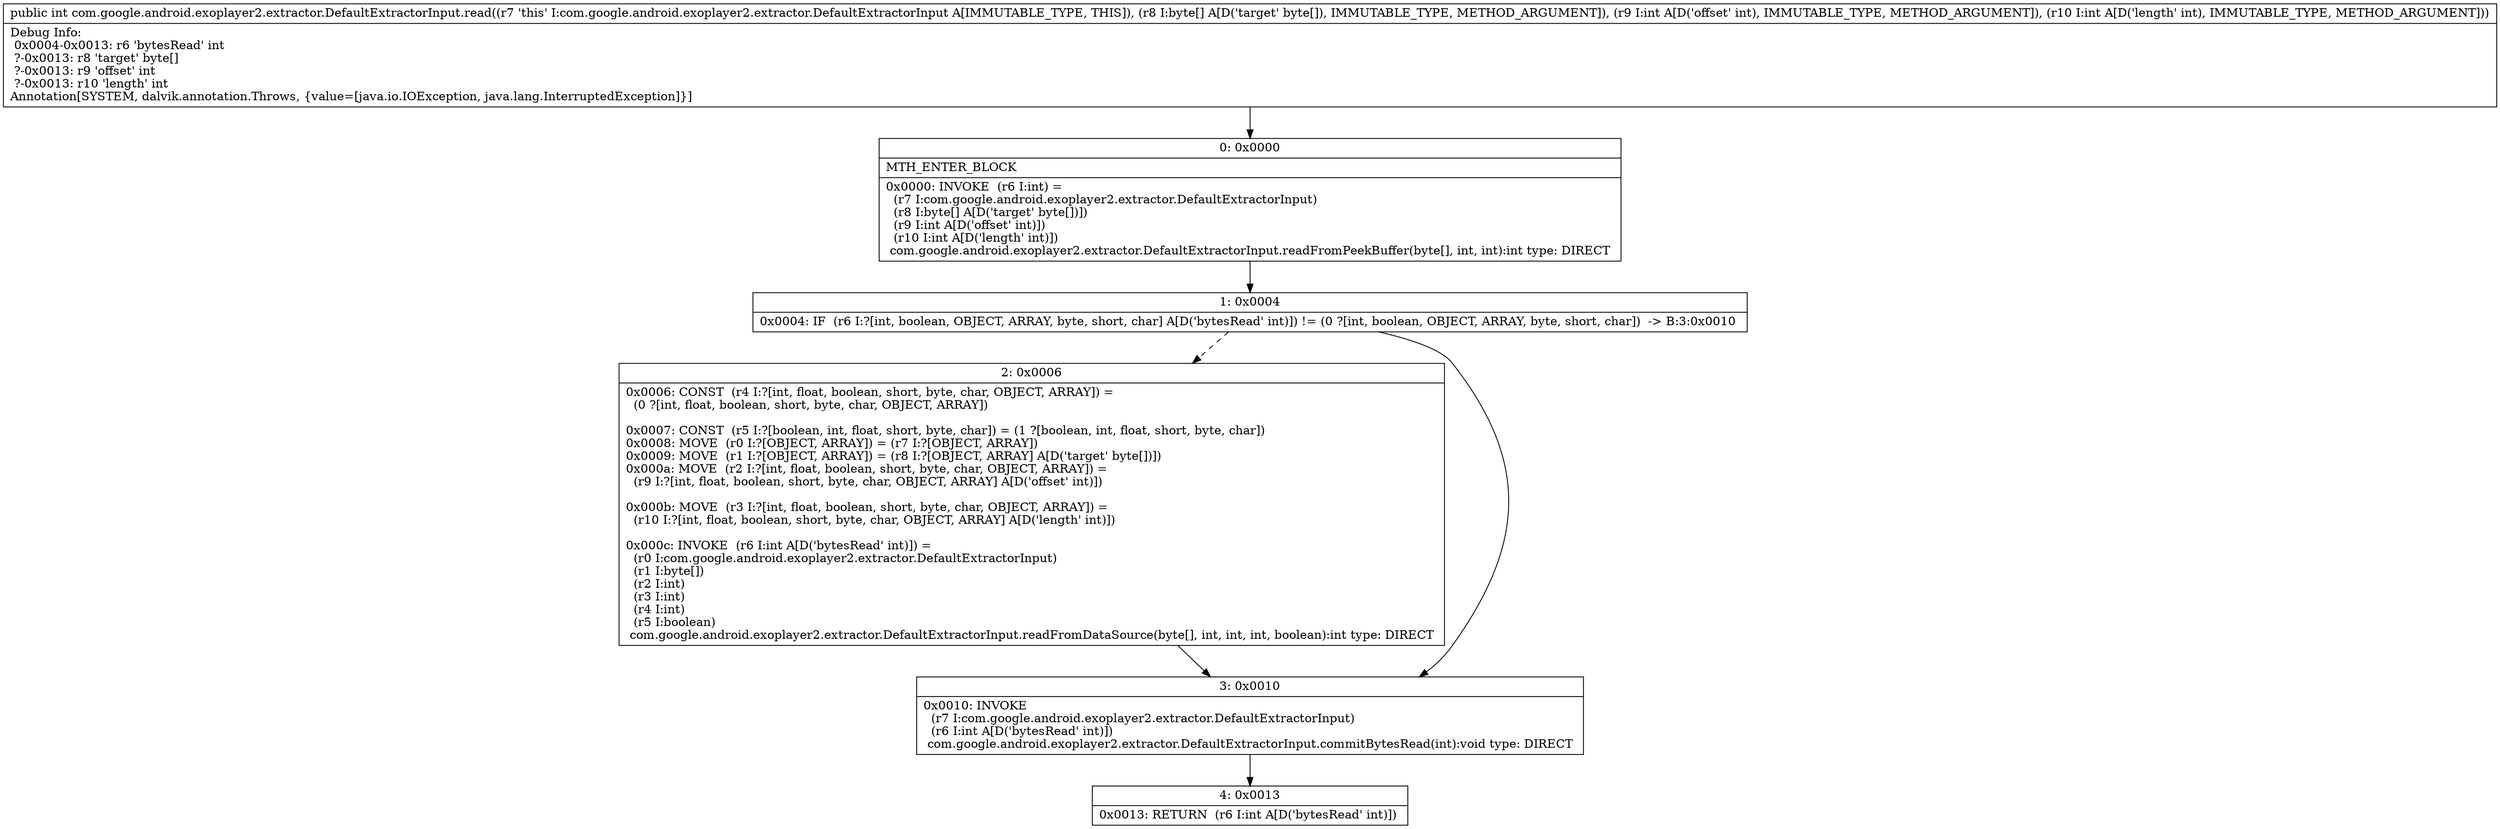 digraph "CFG forcom.google.android.exoplayer2.extractor.DefaultExtractorInput.read([BII)I" {
Node_0 [shape=record,label="{0\:\ 0x0000|MTH_ENTER_BLOCK\l|0x0000: INVOKE  (r6 I:int) = \l  (r7 I:com.google.android.exoplayer2.extractor.DefaultExtractorInput)\l  (r8 I:byte[] A[D('target' byte[])])\l  (r9 I:int A[D('offset' int)])\l  (r10 I:int A[D('length' int)])\l com.google.android.exoplayer2.extractor.DefaultExtractorInput.readFromPeekBuffer(byte[], int, int):int type: DIRECT \l}"];
Node_1 [shape=record,label="{1\:\ 0x0004|0x0004: IF  (r6 I:?[int, boolean, OBJECT, ARRAY, byte, short, char] A[D('bytesRead' int)]) != (0 ?[int, boolean, OBJECT, ARRAY, byte, short, char])  \-\> B:3:0x0010 \l}"];
Node_2 [shape=record,label="{2\:\ 0x0006|0x0006: CONST  (r4 I:?[int, float, boolean, short, byte, char, OBJECT, ARRAY]) = \l  (0 ?[int, float, boolean, short, byte, char, OBJECT, ARRAY])\l \l0x0007: CONST  (r5 I:?[boolean, int, float, short, byte, char]) = (1 ?[boolean, int, float, short, byte, char]) \l0x0008: MOVE  (r0 I:?[OBJECT, ARRAY]) = (r7 I:?[OBJECT, ARRAY]) \l0x0009: MOVE  (r1 I:?[OBJECT, ARRAY]) = (r8 I:?[OBJECT, ARRAY] A[D('target' byte[])]) \l0x000a: MOVE  (r2 I:?[int, float, boolean, short, byte, char, OBJECT, ARRAY]) = \l  (r9 I:?[int, float, boolean, short, byte, char, OBJECT, ARRAY] A[D('offset' int)])\l \l0x000b: MOVE  (r3 I:?[int, float, boolean, short, byte, char, OBJECT, ARRAY]) = \l  (r10 I:?[int, float, boolean, short, byte, char, OBJECT, ARRAY] A[D('length' int)])\l \l0x000c: INVOKE  (r6 I:int A[D('bytesRead' int)]) = \l  (r0 I:com.google.android.exoplayer2.extractor.DefaultExtractorInput)\l  (r1 I:byte[])\l  (r2 I:int)\l  (r3 I:int)\l  (r4 I:int)\l  (r5 I:boolean)\l com.google.android.exoplayer2.extractor.DefaultExtractorInput.readFromDataSource(byte[], int, int, int, boolean):int type: DIRECT \l}"];
Node_3 [shape=record,label="{3\:\ 0x0010|0x0010: INVOKE  \l  (r7 I:com.google.android.exoplayer2.extractor.DefaultExtractorInput)\l  (r6 I:int A[D('bytesRead' int)])\l com.google.android.exoplayer2.extractor.DefaultExtractorInput.commitBytesRead(int):void type: DIRECT \l}"];
Node_4 [shape=record,label="{4\:\ 0x0013|0x0013: RETURN  (r6 I:int A[D('bytesRead' int)]) \l}"];
MethodNode[shape=record,label="{public int com.google.android.exoplayer2.extractor.DefaultExtractorInput.read((r7 'this' I:com.google.android.exoplayer2.extractor.DefaultExtractorInput A[IMMUTABLE_TYPE, THIS]), (r8 I:byte[] A[D('target' byte[]), IMMUTABLE_TYPE, METHOD_ARGUMENT]), (r9 I:int A[D('offset' int), IMMUTABLE_TYPE, METHOD_ARGUMENT]), (r10 I:int A[D('length' int), IMMUTABLE_TYPE, METHOD_ARGUMENT]))  | Debug Info:\l  0x0004\-0x0013: r6 'bytesRead' int\l  ?\-0x0013: r8 'target' byte[]\l  ?\-0x0013: r9 'offset' int\l  ?\-0x0013: r10 'length' int\lAnnotation[SYSTEM, dalvik.annotation.Throws, \{value=[java.io.IOException, java.lang.InterruptedException]\}]\l}"];
MethodNode -> Node_0;
Node_0 -> Node_1;
Node_1 -> Node_2[style=dashed];
Node_1 -> Node_3;
Node_2 -> Node_3;
Node_3 -> Node_4;
}

